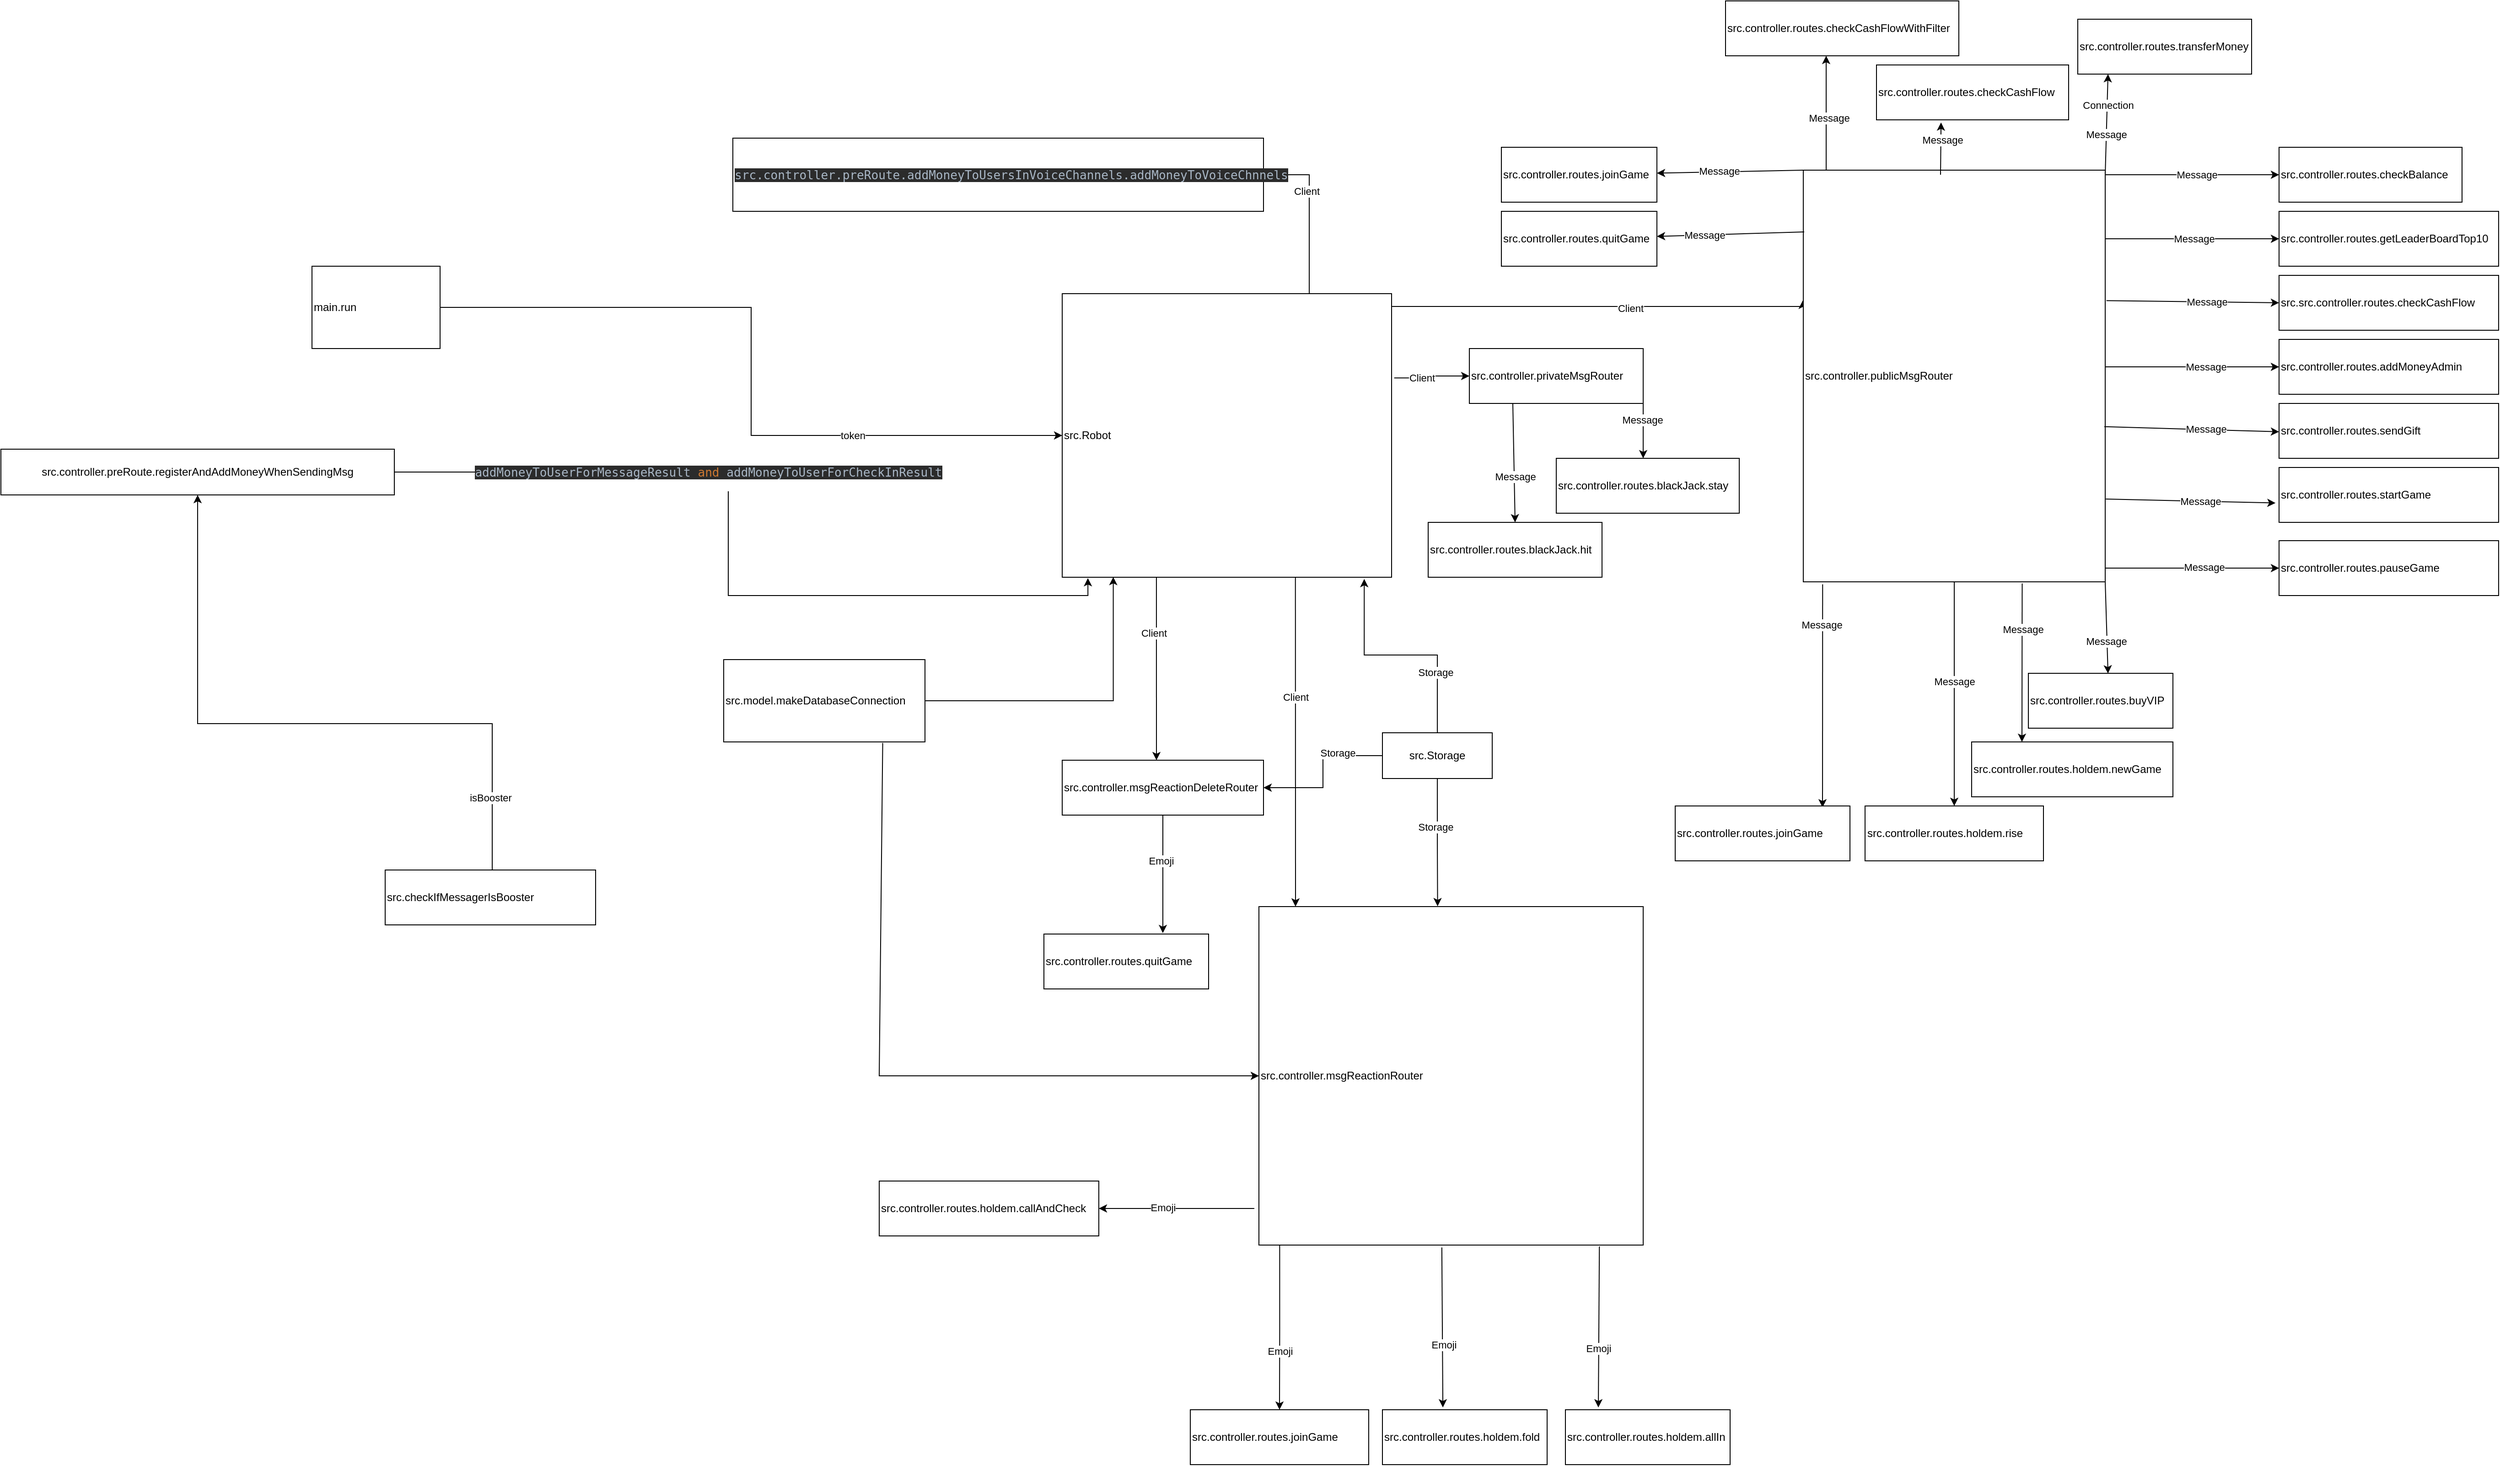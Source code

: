 <mxfile version="16.2.6" type="github">
  <diagram id="Ee6iltyrOMIBV6x1gp6D" name="Page-1">
    <mxGraphModel dx="2424" dy="2011" grid="1" gridSize="10" guides="1" tooltips="1" connect="1" arrows="1" fold="1" page="1" pageScale="1" pageWidth="827" pageHeight="1169" math="0" shadow="0">
      <root>
        <mxCell id="0" />
        <mxCell id="1" parent="0" />
        <mxCell id="MCCIj_tEct1RLFeP_CjE-14" style="edgeStyle=orthogonalEdgeStyle;rounded=0;orthogonalLoop=1;jettySize=auto;html=1;entryX=0;entryY=0.5;entryDx=0;entryDy=0;" parent="1" source="MCCIj_tEct1RLFeP_CjE-3" target="MCCIj_tEct1RLFeP_CjE-13" edge="1">
          <mxGeometry relative="1" as="geometry" />
        </mxCell>
        <mxCell id="MCCIj_tEct1RLFeP_CjE-16" value="token" style="edgeLabel;html=1;align=center;verticalAlign=middle;resizable=0;points=[];" parent="MCCIj_tEct1RLFeP_CjE-14" vertex="1" connectable="0">
          <mxGeometry x="0.322" y="-2" relative="1" as="geometry">
            <mxPoint x="49" y="-2" as="offset" />
          </mxGeometry>
        </mxCell>
        <mxCell id="MCCIj_tEct1RLFeP_CjE-3" value="main.run" style="rounded=0;whiteSpace=wrap;html=1;align=left;" parent="1" vertex="1">
          <mxGeometry x="-380" y="140" width="140" height="90" as="geometry" />
        </mxCell>
        <mxCell id="MCCIj_tEct1RLFeP_CjE-23" style="edgeStyle=orthogonalEdgeStyle;rounded=0;orthogonalLoop=1;jettySize=auto;html=1;exitX=0.75;exitY=0;exitDx=0;exitDy=0;entryX=1;entryY=0.5;entryDx=0;entryDy=0;" parent="1" source="MCCIj_tEct1RLFeP_CjE-13" target="MCCIj_tEct1RLFeP_CjE-22" edge="1">
          <mxGeometry relative="1" as="geometry" />
        </mxCell>
        <mxCell id="MCCIj_tEct1RLFeP_CjE-24" value="Client" style="edgeLabel;html=1;align=center;verticalAlign=middle;resizable=0;points=[];" parent="MCCIj_tEct1RLFeP_CjE-23" vertex="1" connectable="0">
          <mxGeometry x="0.242" y="3" relative="1" as="geometry">
            <mxPoint as="offset" />
          </mxGeometry>
        </mxCell>
        <mxCell id="fYHmSwvg37sIZmICMTV_-5" style="edgeStyle=orthogonalEdgeStyle;rounded=0;orthogonalLoop=1;jettySize=auto;html=1;exitX=0.997;exitY=0.063;exitDx=0;exitDy=0;exitPerimeter=0;entryX=-0.002;entryY=0.317;entryDx=0;entryDy=0;entryPerimeter=0;" parent="1" source="MCCIj_tEct1RLFeP_CjE-13" target="fYHmSwvg37sIZmICMTV_-4" edge="1">
          <mxGeometry relative="1" as="geometry">
            <mxPoint x="1230" y="189" as="targetPoint" />
            <Array as="points">
              <mxPoint x="800" y="189" />
              <mxPoint x="800" y="184" />
              <mxPoint x="1249" y="184" />
            </Array>
          </mxGeometry>
        </mxCell>
        <mxCell id="fYHmSwvg37sIZmICMTV_-6" value="Client" style="edgeLabel;html=1;align=center;verticalAlign=middle;resizable=0;points=[];" parent="fYHmSwvg37sIZmICMTV_-5" vertex="1" connectable="0">
          <mxGeometry x="0.158" y="-2" relative="1" as="geometry">
            <mxPoint as="offset" />
          </mxGeometry>
        </mxCell>
        <mxCell id="fYHmSwvg37sIZmICMTV_-9" style="edgeStyle=orthogonalEdgeStyle;rounded=0;orthogonalLoop=1;jettySize=auto;html=1;entryX=0;entryY=0.5;entryDx=0;entryDy=0;fontColor=#000000;exitX=1.008;exitY=0.297;exitDx=0;exitDy=0;exitPerimeter=0;" parent="1" source="MCCIj_tEct1RLFeP_CjE-13" target="fYHmSwvg37sIZmICMTV_-8" edge="1">
          <mxGeometry relative="1" as="geometry" />
        </mxCell>
        <mxCell id="fYHmSwvg37sIZmICMTV_-10" value="Client" style="edgeLabel;html=1;align=center;verticalAlign=middle;resizable=0;points=[];fontColor=#000000;" parent="fYHmSwvg37sIZmICMTV_-9" vertex="1" connectable="0">
          <mxGeometry x="-0.286" relative="1" as="geometry">
            <mxPoint as="offset" />
          </mxGeometry>
        </mxCell>
        <mxCell id="MCCIj_tEct1RLFeP_CjE-13" value="src.Robot" style="rounded=0;whiteSpace=wrap;html=1;align=left;" parent="1" vertex="1">
          <mxGeometry x="440" y="170" width="360" height="310" as="geometry" />
        </mxCell>
        <mxCell id="fYHmSwvg37sIZmICMTV_-94" style="edgeStyle=orthogonalEdgeStyle;rounded=0;orthogonalLoop=1;jettySize=auto;html=1;entryX=0.917;entryY=1.006;entryDx=0;entryDy=0;entryPerimeter=0;fontColor=#000000;" parent="1" source="MCCIj_tEct1RLFeP_CjE-18" target="MCCIj_tEct1RLFeP_CjE-13" edge="1">
          <mxGeometry relative="1" as="geometry" />
        </mxCell>
        <mxCell id="fYHmSwvg37sIZmICMTV_-97" value="Storage" style="edgeLabel;html=1;align=center;verticalAlign=middle;resizable=0;points=[];fontColor=#000000;" parent="fYHmSwvg37sIZmICMTV_-94" vertex="1" connectable="0">
          <mxGeometry x="-0.465" y="2" relative="1" as="geometry">
            <mxPoint as="offset" />
          </mxGeometry>
        </mxCell>
        <mxCell id="fYHmSwvg37sIZmICMTV_-95" style="edgeStyle=orthogonalEdgeStyle;rounded=0;orthogonalLoop=1;jettySize=auto;html=1;entryX=0.465;entryY=-0.001;entryDx=0;entryDy=0;entryPerimeter=0;fontColor=#000000;" parent="1" source="MCCIj_tEct1RLFeP_CjE-18" target="fYHmSwvg37sIZmICMTV_-11" edge="1">
          <mxGeometry relative="1" as="geometry" />
        </mxCell>
        <mxCell id="fYHmSwvg37sIZmICMTV_-96" value="Storage" style="edgeLabel;html=1;align=center;verticalAlign=middle;resizable=0;points=[];fontColor=#000000;" parent="fYHmSwvg37sIZmICMTV_-95" vertex="1" connectable="0">
          <mxGeometry x="-0.25" y="-2" relative="1" as="geometry">
            <mxPoint as="offset" />
          </mxGeometry>
        </mxCell>
        <mxCell id="fYHmSwvg37sIZmICMTV_-116" style="edgeStyle=orthogonalEdgeStyle;rounded=0;orthogonalLoop=1;jettySize=auto;html=1;entryX=1;entryY=0.5;entryDx=0;entryDy=0;fontColor=#000000;" parent="1" source="MCCIj_tEct1RLFeP_CjE-18" target="fYHmSwvg37sIZmICMTV_-16" edge="1">
          <mxGeometry relative="1" as="geometry" />
        </mxCell>
        <mxCell id="fYHmSwvg37sIZmICMTV_-117" value="Storage" style="edgeLabel;html=1;align=center;verticalAlign=middle;resizable=0;points=[];fontColor=#000000;" parent="fYHmSwvg37sIZmICMTV_-116" vertex="1" connectable="0">
          <mxGeometry x="-0.405" y="-3" relative="1" as="geometry">
            <mxPoint as="offset" />
          </mxGeometry>
        </mxCell>
        <mxCell id="MCCIj_tEct1RLFeP_CjE-18" value="src.Storage" style="rounded=0;whiteSpace=wrap;html=1;" parent="1" vertex="1">
          <mxGeometry x="790" y="650" width="120" height="50" as="geometry" />
        </mxCell>
        <mxCell id="MCCIj_tEct1RLFeP_CjE-22" value="&lt;pre style=&quot;background-color: #2b2b2b ; color: #a9b7c6 ; font-family: &amp;#34;jetbrains mono&amp;#34; , monospace ; font-size: 9.8pt&quot;&gt;&lt;pre style=&quot;font-family: &amp;#34;jetbrains mono&amp;#34; , monospace ; font-size: 9.8pt&quot;&gt;src.controller.preRoute.addMoneyToUsersInVoiceChannels.addMoneyToVoiceChnnels&lt;/pre&gt;&lt;/pre&gt;" style="rounded=0;whiteSpace=wrap;html=1;align=left;" parent="1" vertex="1">
          <mxGeometry x="80" width="580" height="80" as="geometry" />
        </mxCell>
        <mxCell id="MCCIj_tEct1RLFeP_CjE-27" style="edgeStyle=orthogonalEdgeStyle;rounded=0;orthogonalLoop=1;jettySize=auto;html=1;entryX=0.155;entryY=0.999;entryDx=0;entryDy=0;entryPerimeter=0;" parent="1" source="MCCIj_tEct1RLFeP_CjE-26" target="MCCIj_tEct1RLFeP_CjE-13" edge="1">
          <mxGeometry relative="1" as="geometry" />
        </mxCell>
        <mxCell id="MCCIj_tEct1RLFeP_CjE-26" value="src.model.makeDatabaseConnection" style="rounded=0;whiteSpace=wrap;html=1;align=left;" parent="1" vertex="1">
          <mxGeometry x="70" y="570" width="220" height="90" as="geometry" />
        </mxCell>
        <mxCell id="54Qqrou3z5WnFFPdxFxg-5" style="edgeStyle=orthogonalEdgeStyle;rounded=0;orthogonalLoop=1;jettySize=auto;html=1;exitX=1;exitY=0.5;exitDx=0;exitDy=0;entryX=0.5;entryY=1;entryDx=0;entryDy=0;" parent="1" source="54Qqrou3z5WnFFPdxFxg-2" target="54Qqrou3z5WnFFPdxFxg-7" edge="1">
          <mxGeometry relative="1" as="geometry">
            <mxPoint x="390" y="420" as="targetPoint" />
            <Array as="points">
              <mxPoint x="-183" y="640" />
              <mxPoint x="-505" y="640" />
            </Array>
          </mxGeometry>
        </mxCell>
        <mxCell id="54Qqrou3z5WnFFPdxFxg-6" value="isBooster" style="edgeLabel;html=1;align=center;verticalAlign=middle;resizable=0;points=[];" parent="54Qqrou3z5WnFFPdxFxg-5" vertex="1" connectable="0">
          <mxGeometry x="-0.324" y="-1" relative="1" as="geometry">
            <mxPoint x="-3" y="73" as="offset" />
          </mxGeometry>
        </mxCell>
        <mxCell id="54Qqrou3z5WnFFPdxFxg-2" value="src.checkIfMessagerIsBooster" style="rounded=0;whiteSpace=wrap;html=1;align=left;" parent="1" vertex="1">
          <mxGeometry x="-300" y="800" width="230" height="60" as="geometry" />
        </mxCell>
        <mxCell id="54Qqrou3z5WnFFPdxFxg-8" style="edgeStyle=orthogonalEdgeStyle;rounded=0;orthogonalLoop=1;jettySize=auto;html=1;entryX=0.078;entryY=1.003;entryDx=0;entryDy=0;entryPerimeter=0;" parent="1" source="54Qqrou3z5WnFFPdxFxg-7" target="MCCIj_tEct1RLFeP_CjE-13" edge="1">
          <mxGeometry relative="1" as="geometry" />
        </mxCell>
        <mxCell id="54Qqrou3z5WnFFPdxFxg-11" value="&lt;pre style=&quot;background-color: #2b2b2b ; color: #a9b7c6 ; font-family: &amp;#34;jetbrains mono&amp;#34; , monospace ; font-size: 9.8pt&quot;&gt;addMoneyToUserForMessageResult &lt;span style=&quot;color: #cc7832&quot;&gt;and &lt;/span&gt;addMoneyToUserForCheckInResult&lt;/pre&gt;" style="edgeLabel;html=1;align=center;verticalAlign=middle;resizable=0;points=[];" parent="54Qqrou3z5WnFFPdxFxg-8" vertex="1" connectable="0">
          <mxGeometry x="-0.306" y="1" relative="1" as="geometry">
            <mxPoint x="26" y="1" as="offset" />
          </mxGeometry>
        </mxCell>
        <mxCell id="54Qqrou3z5WnFFPdxFxg-7" value="src.controller.preRoute.registerAndAddMoneyWhenSendingMsg" style="rounded=0;whiteSpace=wrap;html=1;" parent="1" vertex="1">
          <mxGeometry x="-720" y="340" width="430" height="50" as="geometry" />
        </mxCell>
        <mxCell id="fYHmSwvg37sIZmICMTV_-30" style="edgeStyle=orthogonalEdgeStyle;rounded=0;orthogonalLoop=1;jettySize=auto;html=1;entryX=0;entryY=0.5;entryDx=0;entryDy=0;fontColor=#000000;exitX=1;exitY=0.25;exitDx=0;exitDy=0;" parent="1" source="fYHmSwvg37sIZmICMTV_-4" target="fYHmSwvg37sIZmICMTV_-29" edge="1">
          <mxGeometry relative="1" as="geometry">
            <Array as="points">
              <mxPoint x="1580" y="110" />
            </Array>
          </mxGeometry>
        </mxCell>
        <mxCell id="fYHmSwvg37sIZmICMTV_-31" value="Message" style="edgeLabel;html=1;align=center;verticalAlign=middle;resizable=0;points=[];fontColor=#000000;" parent="fYHmSwvg37sIZmICMTV_-30" vertex="1" connectable="0">
          <mxGeometry x="0.279" relative="1" as="geometry">
            <mxPoint x="-11" as="offset" />
          </mxGeometry>
        </mxCell>
        <mxCell id="fYHmSwvg37sIZmICMTV_-39" style="edgeStyle=orthogonalEdgeStyle;rounded=0;orthogonalLoop=1;jettySize=auto;html=1;fontColor=#000000;exitX=0.5;exitY=0;exitDx=0;exitDy=0;" parent="1" source="fYHmSwvg37sIZmICMTV_-4" target="fYHmSwvg37sIZmICMTV_-40" edge="1">
          <mxGeometry relative="1" as="geometry">
            <mxPoint x="1100" y="-50" as="targetPoint" />
            <Array as="points">
              <mxPoint x="1275" y="-10" />
              <mxPoint x="1275" y="-10" />
            </Array>
          </mxGeometry>
        </mxCell>
        <mxCell id="fYHmSwvg37sIZmICMTV_-42" value="Message" style="edgeLabel;html=1;align=center;verticalAlign=middle;resizable=0;points=[];fontColor=#000000;" parent="fYHmSwvg37sIZmICMTV_-39" vertex="1" connectable="0">
          <mxGeometry x="0.245" y="-3" relative="1" as="geometry">
            <mxPoint y="-32" as="offset" />
          </mxGeometry>
        </mxCell>
        <mxCell id="fYHmSwvg37sIZmICMTV_-64" style="edgeStyle=orthogonalEdgeStyle;rounded=0;orthogonalLoop=1;jettySize=auto;html=1;fontColor=#000000;" parent="1" source="fYHmSwvg37sIZmICMTV_-4" target="fYHmSwvg37sIZmICMTV_-65" edge="1">
          <mxGeometry relative="1" as="geometry">
            <mxPoint x="1415" y="600" as="targetPoint" />
          </mxGeometry>
        </mxCell>
        <mxCell id="fYHmSwvg37sIZmICMTV_-67" value="Message" style="edgeLabel;html=1;align=center;verticalAlign=middle;resizable=0;points=[];fontColor=#000000;" parent="fYHmSwvg37sIZmICMTV_-64" vertex="1" connectable="0">
          <mxGeometry x="-0.618" y="3" relative="1" as="geometry">
            <mxPoint x="-3" y="62" as="offset" />
          </mxGeometry>
        </mxCell>
        <mxCell id="fYHmSwvg37sIZmICMTV_-4" value="src.controller.publicMsgRouter" style="rounded=0;whiteSpace=wrap;html=1;align=left;" parent="1" vertex="1">
          <mxGeometry x="1250" y="35" width="330" height="450" as="geometry" />
        </mxCell>
        <mxCell id="fYHmSwvg37sIZmICMTV_-8" value="src.controller.privateMsgRouter&amp;nbsp;" style="rounded=0;whiteSpace=wrap;html=1;fontColor=#000000;align=left;" parent="1" vertex="1">
          <mxGeometry x="885" y="230" width="190" height="60" as="geometry" />
        </mxCell>
        <mxCell id="fYHmSwvg37sIZmICMTV_-102" style="edgeStyle=orthogonalEdgeStyle;rounded=0;orthogonalLoop=1;jettySize=auto;html=1;fontColor=#000000;exitX=0.054;exitY=1;exitDx=0;exitDy=0;exitPerimeter=0;" parent="1" source="fYHmSwvg37sIZmICMTV_-11" target="fYHmSwvg37sIZmICMTV_-103" edge="1">
          <mxGeometry relative="1" as="geometry">
            <mxPoint x="865" y="1340" as="targetPoint" />
          </mxGeometry>
        </mxCell>
        <mxCell id="fYHmSwvg37sIZmICMTV_-104" value="Emoji" style="edgeLabel;html=1;align=center;verticalAlign=middle;resizable=0;points=[];fontColor=#000000;" parent="fYHmSwvg37sIZmICMTV_-102" vertex="1" connectable="0">
          <mxGeometry x="0.28" y="3" relative="1" as="geometry">
            <mxPoint x="-3" as="offset" />
          </mxGeometry>
        </mxCell>
        <mxCell id="fYHmSwvg37sIZmICMTV_-11" value="src.controller.msgReactionRouter" style="rounded=0;whiteSpace=wrap;html=1;fontColor=#000000;align=left;" parent="1" vertex="1">
          <mxGeometry x="655" y="840" width="420" height="370" as="geometry" />
        </mxCell>
        <mxCell id="fYHmSwvg37sIZmICMTV_-14" value="" style="endArrow=classic;html=1;rounded=0;fontColor=#000000;exitX=0.708;exitY=0.999;exitDx=0;exitDy=0;exitPerimeter=0;" parent="1" source="MCCIj_tEct1RLFeP_CjE-13" edge="1">
          <mxGeometry width="50" height="50" relative="1" as="geometry">
            <mxPoint x="689" y="480" as="sourcePoint" />
            <mxPoint x="695" y="840" as="targetPoint" />
          </mxGeometry>
        </mxCell>
        <mxCell id="fYHmSwvg37sIZmICMTV_-15" value="Client" style="edgeLabel;html=1;align=center;verticalAlign=middle;resizable=0;points=[];fontColor=#000000;" parent="fYHmSwvg37sIZmICMTV_-14" vertex="1" connectable="0">
          <mxGeometry x="-0.34" y="1" relative="1" as="geometry">
            <mxPoint x="-1" y="12" as="offset" />
          </mxGeometry>
        </mxCell>
        <mxCell id="fYHmSwvg37sIZmICMTV_-119" style="edgeStyle=orthogonalEdgeStyle;rounded=0;orthogonalLoop=1;jettySize=auto;html=1;fontColor=#000000;" parent="1" source="fYHmSwvg37sIZmICMTV_-16" edge="1">
          <mxGeometry relative="1" as="geometry">
            <mxPoint x="550" y="869" as="targetPoint" />
          </mxGeometry>
        </mxCell>
        <mxCell id="fYHmSwvg37sIZmICMTV_-120" value="Emoji" style="edgeLabel;html=1;align=center;verticalAlign=middle;resizable=0;points=[];fontColor=#000000;" parent="fYHmSwvg37sIZmICMTV_-119" vertex="1" connectable="0">
          <mxGeometry x="-0.231" y="-2" relative="1" as="geometry">
            <mxPoint as="offset" />
          </mxGeometry>
        </mxCell>
        <mxCell id="fYHmSwvg37sIZmICMTV_-16" value="src.controller.msgReactionDeleteRouter" style="rounded=0;whiteSpace=wrap;html=1;fontColor=#000000;align=left;" parent="1" vertex="1">
          <mxGeometry x="440" y="680" width="220" height="60" as="geometry" />
        </mxCell>
        <mxCell id="fYHmSwvg37sIZmICMTV_-18" value="" style="endArrow=classic;html=1;rounded=0;fontColor=#000000;exitX=0.286;exitY=1.001;exitDx=0;exitDy=0;exitPerimeter=0;" parent="1" source="MCCIj_tEct1RLFeP_CjE-13" edge="1">
          <mxGeometry width="50" height="50" relative="1" as="geometry">
            <mxPoint x="780" y="390" as="sourcePoint" />
            <mxPoint x="543" y="680" as="targetPoint" />
          </mxGeometry>
        </mxCell>
        <mxCell id="fYHmSwvg37sIZmICMTV_-19" value="Client" style="edgeLabel;html=1;align=center;verticalAlign=middle;resizable=0;points=[];fontColor=#000000;" parent="fYHmSwvg37sIZmICMTV_-18" vertex="1" connectable="0">
          <mxGeometry x="-0.397" y="2" relative="1" as="geometry">
            <mxPoint x="-5" as="offset" />
          </mxGeometry>
        </mxCell>
        <mxCell id="fYHmSwvg37sIZmICMTV_-21" value="src.controller.routes.checkBalance" style="rounded=0;whiteSpace=wrap;html=1;fontColor=#000000;align=left;" parent="1" vertex="1">
          <mxGeometry x="1770" y="10" width="200" height="60" as="geometry" />
        </mxCell>
        <mxCell id="fYHmSwvg37sIZmICMTV_-23" value="" style="endArrow=classic;html=1;rounded=0;fontColor=#000000;entryX=0;entryY=0.5;entryDx=0;entryDy=0;" parent="1" target="fYHmSwvg37sIZmICMTV_-21" edge="1">
          <mxGeometry width="50" height="50" relative="1" as="geometry">
            <mxPoint x="1580" y="40" as="sourcePoint" />
            <mxPoint x="1360" y="60" as="targetPoint" />
          </mxGeometry>
        </mxCell>
        <mxCell id="fYHmSwvg37sIZmICMTV_-24" value="Message" style="edgeLabel;html=1;align=center;verticalAlign=middle;resizable=0;points=[];fontColor=#000000;" parent="fYHmSwvg37sIZmICMTV_-23" vertex="1" connectable="0">
          <mxGeometry x="0.202" relative="1" as="geometry">
            <mxPoint x="-14" as="offset" />
          </mxGeometry>
        </mxCell>
        <mxCell id="fYHmSwvg37sIZmICMTV_-29" value="src.controller.routes.getLeaderBoardTop10" style="rounded=0;whiteSpace=wrap;html=1;fontColor=#000000;align=left;" parent="1" vertex="1">
          <mxGeometry x="1770" y="80" width="240" height="60" as="geometry" />
        </mxCell>
        <mxCell id="fYHmSwvg37sIZmICMTV_-33" value="src.src.controller.routes.checkCashFlow" style="rounded=0;whiteSpace=wrap;html=1;fontColor=#000000;align=left;" parent="1" vertex="1">
          <mxGeometry x="1770" y="150" width="240" height="60" as="geometry" />
        </mxCell>
        <mxCell id="fYHmSwvg37sIZmICMTV_-36" value="" style="endArrow=classic;html=1;rounded=0;fontColor=#000000;entryX=0;entryY=0.5;entryDx=0;entryDy=0;exitX=1.004;exitY=0.317;exitDx=0;exitDy=0;exitPerimeter=0;" parent="1" source="fYHmSwvg37sIZmICMTV_-4" target="fYHmSwvg37sIZmICMTV_-33" edge="1">
          <mxGeometry width="50" height="50" relative="1" as="geometry">
            <mxPoint x="1310" y="180" as="sourcePoint" />
            <mxPoint x="1360" y="130" as="targetPoint" />
          </mxGeometry>
        </mxCell>
        <mxCell id="fYHmSwvg37sIZmICMTV_-37" value="Message" style="edgeLabel;html=1;align=center;verticalAlign=middle;resizable=0;points=[];fontColor=#000000;" parent="fYHmSwvg37sIZmICMTV_-36" vertex="1" connectable="0">
          <mxGeometry x="0.215" y="-1" relative="1" as="geometry">
            <mxPoint x="-5" y="-1" as="offset" />
          </mxGeometry>
        </mxCell>
        <mxCell id="fYHmSwvg37sIZmICMTV_-40" value="src.controller.routes.checkCashFlowWithFilter" style="rounded=0;whiteSpace=wrap;html=1;fontColor=#000000;align=left;" parent="1" vertex="1">
          <mxGeometry x="1165" y="-150" width="255" height="60" as="geometry" />
        </mxCell>
        <mxCell id="fYHmSwvg37sIZmICMTV_-43" value="" style="endArrow=classic;html=1;rounded=0;fontColor=#000000;entryX=0.336;entryY=1.047;entryDx=0;entryDy=0;entryPerimeter=0;" parent="1" target="fYHmSwvg37sIZmICMTV_-44" edge="1">
          <mxGeometry width="50" height="50" relative="1" as="geometry">
            <mxPoint x="1400" y="40" as="sourcePoint" />
            <mxPoint x="1400" y="-40" as="targetPoint" />
          </mxGeometry>
        </mxCell>
        <mxCell id="fYHmSwvg37sIZmICMTV_-45" value="Message" style="edgeLabel;html=1;align=center;verticalAlign=middle;resizable=0;points=[];fontColor=#000000;" parent="fYHmSwvg37sIZmICMTV_-43" vertex="1" connectable="0">
          <mxGeometry x="0.345" y="-1" relative="1" as="geometry">
            <mxPoint as="offset" />
          </mxGeometry>
        </mxCell>
        <mxCell id="fYHmSwvg37sIZmICMTV_-44" value="src.controller.routes.checkCashFlow" style="rounded=0;whiteSpace=wrap;html=1;fontColor=#000000;align=left;" parent="1" vertex="1">
          <mxGeometry x="1330" y="-80" width="210" height="60" as="geometry" />
        </mxCell>
        <mxCell id="fYHmSwvg37sIZmICMTV_-46" value="src.controller.routes.transferMoney" style="rounded=0;whiteSpace=wrap;html=1;fontColor=#000000;align=left;" parent="1" vertex="1">
          <mxGeometry x="1550" y="-130" width="190" height="60" as="geometry" />
        </mxCell>
        <mxCell id="fYHmSwvg37sIZmICMTV_-47" value="" style="endArrow=classic;html=1;rounded=0;fontColor=#000000;entryX=0.174;entryY=1;entryDx=0;entryDy=0;entryPerimeter=0;" parent="1" edge="1" target="fYHmSwvg37sIZmICMTV_-46">
          <mxGeometry width="50" height="50" relative="1" as="geometry">
            <mxPoint x="1580" y="40" as="sourcePoint" />
            <mxPoint x="1580" y="-20" as="targetPoint" />
            <Array as="points" />
          </mxGeometry>
        </mxCell>
        <mxCell id="fYHmSwvg37sIZmICMTV_-48" value="Message" style="edgeLabel;html=1;align=center;verticalAlign=middle;resizable=0;points=[];fontColor=#000000;" parent="fYHmSwvg37sIZmICMTV_-47" vertex="1" connectable="0">
          <mxGeometry x="-0.453" y="2" relative="1" as="geometry">
            <mxPoint x="2" y="-14" as="offset" />
          </mxGeometry>
        </mxCell>
        <mxCell id="7c5wcmqNdeByQaJxEGN--1" value="Connection" style="edgeLabel;html=1;align=center;verticalAlign=middle;resizable=0;points=[];" vertex="1" connectable="0" parent="fYHmSwvg37sIZmICMTV_-47">
          <mxGeometry x="0.39" y="-1" relative="1" as="geometry">
            <mxPoint as="offset" />
          </mxGeometry>
        </mxCell>
        <mxCell id="fYHmSwvg37sIZmICMTV_-49" value="src.controller.routes.addMoneyAdmin" style="rounded=0;whiteSpace=wrap;html=1;fontColor=#000000;align=left;" parent="1" vertex="1">
          <mxGeometry x="1770" y="220" width="240" height="60" as="geometry" />
        </mxCell>
        <mxCell id="fYHmSwvg37sIZmICMTV_-52" value="" style="endArrow=classic;html=1;rounded=0;fontColor=#000000;entryX=0;entryY=0.5;entryDx=0;entryDy=0;" parent="1" target="fYHmSwvg37sIZmICMTV_-49" edge="1">
          <mxGeometry width="50" height="50" relative="1" as="geometry">
            <mxPoint x="1580" y="250" as="sourcePoint" />
            <mxPoint x="1560" y="150" as="targetPoint" />
            <Array as="points" />
          </mxGeometry>
        </mxCell>
        <mxCell id="fYHmSwvg37sIZmICMTV_-53" value="Message" style="edgeLabel;html=1;align=center;verticalAlign=middle;resizable=0;points=[];fontColor=#000000;" parent="fYHmSwvg37sIZmICMTV_-52" vertex="1" connectable="0">
          <mxGeometry x="0.208" y="2" relative="1" as="geometry">
            <mxPoint x="-5" y="2" as="offset" />
          </mxGeometry>
        </mxCell>
        <mxCell id="fYHmSwvg37sIZmICMTV_-54" value="" style="endArrow=classic;html=1;rounded=0;fontColor=#000000;exitX=0.997;exitY=0.623;exitDx=0;exitDy=0;exitPerimeter=0;" parent="1" source="fYHmSwvg37sIZmICMTV_-4" edge="1">
          <mxGeometry width="50" height="50" relative="1" as="geometry">
            <mxPoint x="1510" y="200" as="sourcePoint" />
            <mxPoint x="1770" y="321" as="targetPoint" />
          </mxGeometry>
        </mxCell>
        <mxCell id="fYHmSwvg37sIZmICMTV_-56" value="Message" style="edgeLabel;html=1;align=center;verticalAlign=middle;resizable=0;points=[];fontColor=#000000;" parent="fYHmSwvg37sIZmICMTV_-54" vertex="1" connectable="0">
          <mxGeometry x="0.288" y="1" relative="1" as="geometry">
            <mxPoint x="-12" as="offset" />
          </mxGeometry>
        </mxCell>
        <mxCell id="fYHmSwvg37sIZmICMTV_-55" value="src.controller.routes.sendGift" style="rounded=0;whiteSpace=wrap;html=1;fontColor=#000000;align=left;" parent="1" vertex="1">
          <mxGeometry x="1770" y="290" width="240" height="60" as="geometry" />
        </mxCell>
        <mxCell id="fYHmSwvg37sIZmICMTV_-58" value="" style="endArrow=classic;html=1;rounded=0;fontColor=#000000;exitX=1;exitY=1;exitDx=0;exitDy=0;entryX=0.551;entryY=0.003;entryDx=0;entryDy=0;entryPerimeter=0;" parent="1" source="fYHmSwvg37sIZmICMTV_-4" target="fYHmSwvg37sIZmICMTV_-59" edge="1">
          <mxGeometry width="50" height="50" relative="1" as="geometry">
            <mxPoint x="1510" y="400" as="sourcePoint" />
            <mxPoint x="1580" y="580" as="targetPoint" />
          </mxGeometry>
        </mxCell>
        <mxCell id="fYHmSwvg37sIZmICMTV_-60" value="Message" style="edgeLabel;html=1;align=center;verticalAlign=middle;resizable=0;points=[];fontColor=#000000;" parent="fYHmSwvg37sIZmICMTV_-58" vertex="1" connectable="0">
          <mxGeometry x="0.291" y="-1" relative="1" as="geometry">
            <mxPoint as="offset" />
          </mxGeometry>
        </mxCell>
        <mxCell id="fYHmSwvg37sIZmICMTV_-59" value="src.controller.routes.buyVIP" style="rounded=0;whiteSpace=wrap;html=1;fontColor=#000000;align=left;" parent="1" vertex="1">
          <mxGeometry x="1496" y="585" width="158" height="60" as="geometry" />
        </mxCell>
        <mxCell id="fYHmSwvg37sIZmICMTV_-61" value="" style="endArrow=classic;html=1;rounded=0;fontColor=#000000;exitX=0.725;exitY=1.004;exitDx=0;exitDy=0;exitPerimeter=0;entryX=0.25;entryY=0;entryDx=0;entryDy=0;" parent="1" source="fYHmSwvg37sIZmICMTV_-4" target="fYHmSwvg37sIZmICMTV_-63" edge="1">
          <mxGeometry width="50" height="50" relative="1" as="geometry">
            <mxPoint x="1510" y="340" as="sourcePoint" />
            <mxPoint x="1489" y="520" as="targetPoint" />
          </mxGeometry>
        </mxCell>
        <mxCell id="fYHmSwvg37sIZmICMTV_-62" value="Message" style="edgeLabel;html=1;align=center;verticalAlign=middle;resizable=0;points=[];fontColor=#000000;" parent="fYHmSwvg37sIZmICMTV_-61" vertex="1" connectable="0">
          <mxGeometry x="-0.54" y="1" relative="1" as="geometry">
            <mxPoint y="10" as="offset" />
          </mxGeometry>
        </mxCell>
        <mxCell id="fYHmSwvg37sIZmICMTV_-63" value="src.controller.routes.holdem.newGame" style="rounded=0;whiteSpace=wrap;html=1;fontColor=#000000;align=left;" parent="1" vertex="1">
          <mxGeometry x="1434" y="660" width="220" height="60" as="geometry" />
        </mxCell>
        <mxCell id="fYHmSwvg37sIZmICMTV_-65" value="src.controller.routes.holdem.rise" style="rounded=0;whiteSpace=wrap;html=1;fontColor=#000000;align=left;" parent="1" vertex="1">
          <mxGeometry x="1317.5" y="730" width="195" height="60" as="geometry" />
        </mxCell>
        <mxCell id="fYHmSwvg37sIZmICMTV_-68" value="" style="endArrow=classic;html=1;rounded=0;fontColor=#000000;exitX=0.064;exitY=1.006;exitDx=0;exitDy=0;exitPerimeter=0;entryX=0.843;entryY=0.027;entryDx=0;entryDy=0;entryPerimeter=0;" parent="1" source="fYHmSwvg37sIZmICMTV_-4" target="fYHmSwvg37sIZmICMTV_-69" edge="1">
          <mxGeometry width="50" height="50" relative="1" as="geometry">
            <mxPoint x="1220" y="600" as="sourcePoint" />
            <mxPoint x="1270" y="600" as="targetPoint" />
          </mxGeometry>
        </mxCell>
        <mxCell id="fYHmSwvg37sIZmICMTV_-70" value="Message" style="edgeLabel;html=1;align=center;verticalAlign=middle;resizable=0;points=[];fontColor=#000000;" parent="fYHmSwvg37sIZmICMTV_-68" vertex="1" connectable="0">
          <mxGeometry x="0.444" y="-1" relative="1" as="geometry">
            <mxPoint y="-132" as="offset" />
          </mxGeometry>
        </mxCell>
        <mxCell id="fYHmSwvg37sIZmICMTV_-69" value="src.controller.routes.joinGame" style="rounded=0;whiteSpace=wrap;html=1;fontColor=#000000;align=left;" parent="1" vertex="1">
          <mxGeometry x="1110" y="730" width="191" height="60" as="geometry" />
        </mxCell>
        <mxCell id="fYHmSwvg37sIZmICMTV_-71" value="" style="endArrow=classic;html=1;rounded=0;fontColor=#000000;exitX=0;exitY=0;exitDx=0;exitDy=0;" parent="1" source="fYHmSwvg37sIZmICMTV_-4" target="fYHmSwvg37sIZmICMTV_-72" edge="1">
          <mxGeometry width="50" height="50" relative="1" as="geometry">
            <mxPoint x="1220" y="70" as="sourcePoint" />
            <mxPoint x="1120" y="40" as="targetPoint" />
          </mxGeometry>
        </mxCell>
        <mxCell id="fYHmSwvg37sIZmICMTV_-73" value="Message" style="edgeLabel;html=1;align=center;verticalAlign=middle;resizable=0;points=[];fontColor=#000000;" parent="fYHmSwvg37sIZmICMTV_-71" vertex="1" connectable="0">
          <mxGeometry x="0.147" y="-1" relative="1" as="geometry">
            <mxPoint as="offset" />
          </mxGeometry>
        </mxCell>
        <mxCell id="fYHmSwvg37sIZmICMTV_-72" value="src.controller.routes.joinGame" style="rounded=0;whiteSpace=wrap;html=1;fontColor=#000000;align=left;" parent="1" vertex="1">
          <mxGeometry x="920" y="10" width="170" height="60" as="geometry" />
        </mxCell>
        <mxCell id="fYHmSwvg37sIZmICMTV_-74" value="" style="endArrow=classic;html=1;rounded=0;fontColor=#000000;exitX=0.003;exitY=0.15;exitDx=0;exitDy=0;exitPerimeter=0;" parent="1" source="fYHmSwvg37sIZmICMTV_-4" target="fYHmSwvg37sIZmICMTV_-75" edge="1">
          <mxGeometry width="50" height="50" relative="1" as="geometry">
            <mxPoint x="1220" y="70" as="sourcePoint" />
            <mxPoint x="1090" y="108" as="targetPoint" />
          </mxGeometry>
        </mxCell>
        <mxCell id="fYHmSwvg37sIZmICMTV_-76" value="Message" style="edgeLabel;html=1;align=center;verticalAlign=middle;resizable=0;points=[];fontColor=#000000;" parent="fYHmSwvg37sIZmICMTV_-74" vertex="1" connectable="0">
          <mxGeometry x="0.357" relative="1" as="geometry">
            <mxPoint as="offset" />
          </mxGeometry>
        </mxCell>
        <mxCell id="fYHmSwvg37sIZmICMTV_-75" value="src.controller.routes.quitGame" style="rounded=0;whiteSpace=wrap;html=1;fontColor=#000000;align=left;" parent="1" vertex="1">
          <mxGeometry x="920" y="80" width="170" height="60" as="geometry" />
        </mxCell>
        <mxCell id="fYHmSwvg37sIZmICMTV_-77" value="src.controller.routes.startGame" style="rounded=0;whiteSpace=wrap;html=1;fontColor=#000000;align=left;" parent="1" vertex="1">
          <mxGeometry x="1770" y="360" width="240" height="60" as="geometry" />
        </mxCell>
        <mxCell id="fYHmSwvg37sIZmICMTV_-79" value="" style="endArrow=classic;html=1;rounded=0;fontColor=#000000;exitX=1.002;exitY=0.799;exitDx=0;exitDy=0;entryX=-0.016;entryY=0.647;entryDx=0;entryDy=0;entryPerimeter=0;exitPerimeter=0;" parent="1" source="fYHmSwvg37sIZmICMTV_-4" target="fYHmSwvg37sIZmICMTV_-77" edge="1">
          <mxGeometry width="50" height="50" relative="1" as="geometry">
            <mxPoint x="1650" y="400" as="sourcePoint" />
            <mxPoint x="1700" y="350" as="targetPoint" />
          </mxGeometry>
        </mxCell>
        <mxCell id="fYHmSwvg37sIZmICMTV_-80" value="Message" style="edgeLabel;html=1;align=center;verticalAlign=middle;resizable=0;points=[];fontColor=#000000;" parent="fYHmSwvg37sIZmICMTV_-79" vertex="1" connectable="0">
          <mxGeometry x="0.109" relative="1" as="geometry">
            <mxPoint as="offset" />
          </mxGeometry>
        </mxCell>
        <mxCell id="fYHmSwvg37sIZmICMTV_-81" value="src.controller.routes.pauseGame" style="rounded=0;whiteSpace=wrap;html=1;fontColor=#000000;align=left;" parent="1" vertex="1">
          <mxGeometry x="1770" y="440" width="240" height="60" as="geometry" />
        </mxCell>
        <mxCell id="fYHmSwvg37sIZmICMTV_-82" value="" style="endArrow=classic;html=1;rounded=0;fontColor=#000000;entryX=0;entryY=0.5;entryDx=0;entryDy=0;" parent="1" target="fYHmSwvg37sIZmICMTV_-81" edge="1">
          <mxGeometry width="50" height="50" relative="1" as="geometry">
            <mxPoint x="1580" y="470" as="sourcePoint" />
            <mxPoint x="1630" y="420" as="targetPoint" />
          </mxGeometry>
        </mxCell>
        <mxCell id="fYHmSwvg37sIZmICMTV_-121" value="Message" style="edgeLabel;html=1;align=center;verticalAlign=middle;resizable=0;points=[];fontColor=#000000;" parent="fYHmSwvg37sIZmICMTV_-82" vertex="1" connectable="0">
          <mxGeometry x="0.136" y="1" relative="1" as="geometry">
            <mxPoint as="offset" />
          </mxGeometry>
        </mxCell>
        <mxCell id="fYHmSwvg37sIZmICMTV_-86" value="src.controller.routes.blackJack.hit" style="rounded=0;whiteSpace=wrap;html=1;fontColor=#000000;align=left;" parent="1" vertex="1">
          <mxGeometry x="840" y="420" width="190" height="60" as="geometry" />
        </mxCell>
        <mxCell id="fYHmSwvg37sIZmICMTV_-87" value="" style="endArrow=classic;html=1;rounded=0;fontColor=#000000;entryX=0.5;entryY=0;entryDx=0;entryDy=0;exitX=0.25;exitY=1;exitDx=0;exitDy=0;" parent="1" source="fYHmSwvg37sIZmICMTV_-8" target="fYHmSwvg37sIZmICMTV_-86" edge="1">
          <mxGeometry width="50" height="50" relative="1" as="geometry">
            <mxPoint x="780" y="270" as="sourcePoint" />
            <mxPoint x="830" y="220" as="targetPoint" />
          </mxGeometry>
        </mxCell>
        <mxCell id="fYHmSwvg37sIZmICMTV_-88" value="Message" style="edgeLabel;html=1;align=center;verticalAlign=middle;resizable=0;points=[];fontColor=#000000;" parent="fYHmSwvg37sIZmICMTV_-87" vertex="1" connectable="0">
          <mxGeometry x="0.225" y="1" relative="1" as="geometry">
            <mxPoint as="offset" />
          </mxGeometry>
        </mxCell>
        <mxCell id="fYHmSwvg37sIZmICMTV_-89" value="src.controller.routes.blackJack.stay" style="rounded=0;whiteSpace=wrap;html=1;fontColor=#000000;align=left;" parent="1" vertex="1">
          <mxGeometry x="980" y="350" width="200" height="60" as="geometry" />
        </mxCell>
        <mxCell id="fYHmSwvg37sIZmICMTV_-90" value="" style="endArrow=classic;html=1;rounded=0;fontColor=#000000;exitX=1;exitY=1;exitDx=0;exitDy=0;" parent="1" source="fYHmSwvg37sIZmICMTV_-8" edge="1">
          <mxGeometry width="50" height="50" relative="1" as="geometry">
            <mxPoint x="780" y="410" as="sourcePoint" />
            <mxPoint x="1075" y="350" as="targetPoint" />
          </mxGeometry>
        </mxCell>
        <mxCell id="fYHmSwvg37sIZmICMTV_-92" value="Message" style="edgeLabel;html=1;align=center;verticalAlign=middle;resizable=0;points=[];fontColor=#000000;" parent="fYHmSwvg37sIZmICMTV_-90" vertex="1" connectable="0">
          <mxGeometry x="-0.413" y="-1" relative="1" as="geometry">
            <mxPoint as="offset" />
          </mxGeometry>
        </mxCell>
        <mxCell id="fYHmSwvg37sIZmICMTV_-99" value="" style="endArrow=classic;html=1;rounded=0;fontColor=#000000;entryX=0;entryY=0.5;entryDx=0;entryDy=0;exitX=0.79;exitY=1.013;exitDx=0;exitDy=0;exitPerimeter=0;" parent="1" source="MCCIj_tEct1RLFeP_CjE-26" target="fYHmSwvg37sIZmICMTV_-11" edge="1">
          <mxGeometry width="50" height="50" relative="1" as="geometry">
            <mxPoint x="180" y="1025" as="sourcePoint" />
            <mxPoint x="490" y="770" as="targetPoint" />
            <Array as="points">
              <mxPoint x="240" y="1025" />
            </Array>
          </mxGeometry>
        </mxCell>
        <mxCell id="fYHmSwvg37sIZmICMTV_-103" value="src.controller.routes.joinGame" style="rounded=0;whiteSpace=wrap;html=1;fontColor=#000000;align=left;" parent="1" vertex="1">
          <mxGeometry x="580" y="1390" width="195" height="60" as="geometry" />
        </mxCell>
        <mxCell id="fYHmSwvg37sIZmICMTV_-105" value="" style="endArrow=classic;html=1;rounded=0;fontColor=#000000;exitX=0.476;exitY=1.007;exitDx=0;exitDy=0;exitPerimeter=0;entryX=0.367;entryY=-0.042;entryDx=0;entryDy=0;entryPerimeter=0;" parent="1" source="fYHmSwvg37sIZmICMTV_-11" target="fYHmSwvg37sIZmICMTV_-106" edge="1">
          <mxGeometry width="50" height="50" relative="1" as="geometry">
            <mxPoint x="930" y="1220" as="sourcePoint" />
            <mxPoint x="920" y="1390" as="targetPoint" />
          </mxGeometry>
        </mxCell>
        <mxCell id="fYHmSwvg37sIZmICMTV_-109" value="Emoji" style="edgeLabel;html=1;align=center;verticalAlign=middle;resizable=0;points=[];fontColor=#000000;" parent="fYHmSwvg37sIZmICMTV_-105" vertex="1" connectable="0">
          <mxGeometry x="0.219" y="1" relative="1" as="geometry">
            <mxPoint as="offset" />
          </mxGeometry>
        </mxCell>
        <mxCell id="fYHmSwvg37sIZmICMTV_-106" value="src.controller.routes.holdem.fold" style="rounded=0;whiteSpace=wrap;html=1;fontColor=#000000;align=left;" parent="1" vertex="1">
          <mxGeometry x="790" y="1390" width="180" height="60" as="geometry" />
        </mxCell>
        <mxCell id="fYHmSwvg37sIZmICMTV_-110" value="src.controller.routes.holdem.allIn" style="rounded=0;whiteSpace=wrap;html=1;fontColor=#000000;align=left;" parent="1" vertex="1">
          <mxGeometry x="990" y="1390" width="180" height="60" as="geometry" />
        </mxCell>
        <mxCell id="fYHmSwvg37sIZmICMTV_-111" value="" style="endArrow=classic;html=1;rounded=0;fontColor=#000000;entryX=0.2;entryY=-0.042;entryDx=0;entryDy=0;exitX=0.886;exitY=1.004;exitDx=0;exitDy=0;exitPerimeter=0;entryPerimeter=0;" parent="1" source="fYHmSwvg37sIZmICMTV_-11" target="fYHmSwvg37sIZmICMTV_-110" edge="1">
          <mxGeometry width="50" height="50" relative="1" as="geometry">
            <mxPoint x="1080" y="1260" as="sourcePoint" />
            <mxPoint x="1130" y="1210" as="targetPoint" />
          </mxGeometry>
        </mxCell>
        <mxCell id="fYHmSwvg37sIZmICMTV_-112" value="Emoji" style="edgeLabel;html=1;align=center;verticalAlign=middle;resizable=0;points=[];fontColor=#000000;" parent="fYHmSwvg37sIZmICMTV_-111" vertex="1" connectable="0">
          <mxGeometry x="0.259" y="-1" relative="1" as="geometry">
            <mxPoint as="offset" />
          </mxGeometry>
        </mxCell>
        <mxCell id="fYHmSwvg37sIZmICMTV_-113" value="" style="endArrow=classic;html=1;rounded=0;fontColor=#000000;" parent="1" edge="1">
          <mxGeometry width="50" height="50" relative="1" as="geometry">
            <mxPoint x="650" y="1170" as="sourcePoint" />
            <mxPoint x="480" y="1170" as="targetPoint" />
          </mxGeometry>
        </mxCell>
        <mxCell id="fYHmSwvg37sIZmICMTV_-115" value="Emoji" style="edgeLabel;html=1;align=center;verticalAlign=middle;resizable=0;points=[];fontColor=#000000;" parent="fYHmSwvg37sIZmICMTV_-113" vertex="1" connectable="0">
          <mxGeometry x="0.159" y="3" relative="1" as="geometry">
            <mxPoint x="-2" y="-4" as="offset" />
          </mxGeometry>
        </mxCell>
        <mxCell id="fYHmSwvg37sIZmICMTV_-114" value="src.controller.routes.holdem.callAndCheck" style="rounded=0;whiteSpace=wrap;html=1;fontColor=#000000;align=left;" parent="1" vertex="1">
          <mxGeometry x="240" y="1140" width="240" height="60" as="geometry" />
        </mxCell>
        <mxCell id="fYHmSwvg37sIZmICMTV_-118" value="src.controller.routes.quitGame" style="rounded=0;whiteSpace=wrap;html=1;fontColor=#000000;align=left;" parent="1" vertex="1">
          <mxGeometry x="420" y="870" width="180" height="60" as="geometry" />
        </mxCell>
      </root>
    </mxGraphModel>
  </diagram>
</mxfile>
